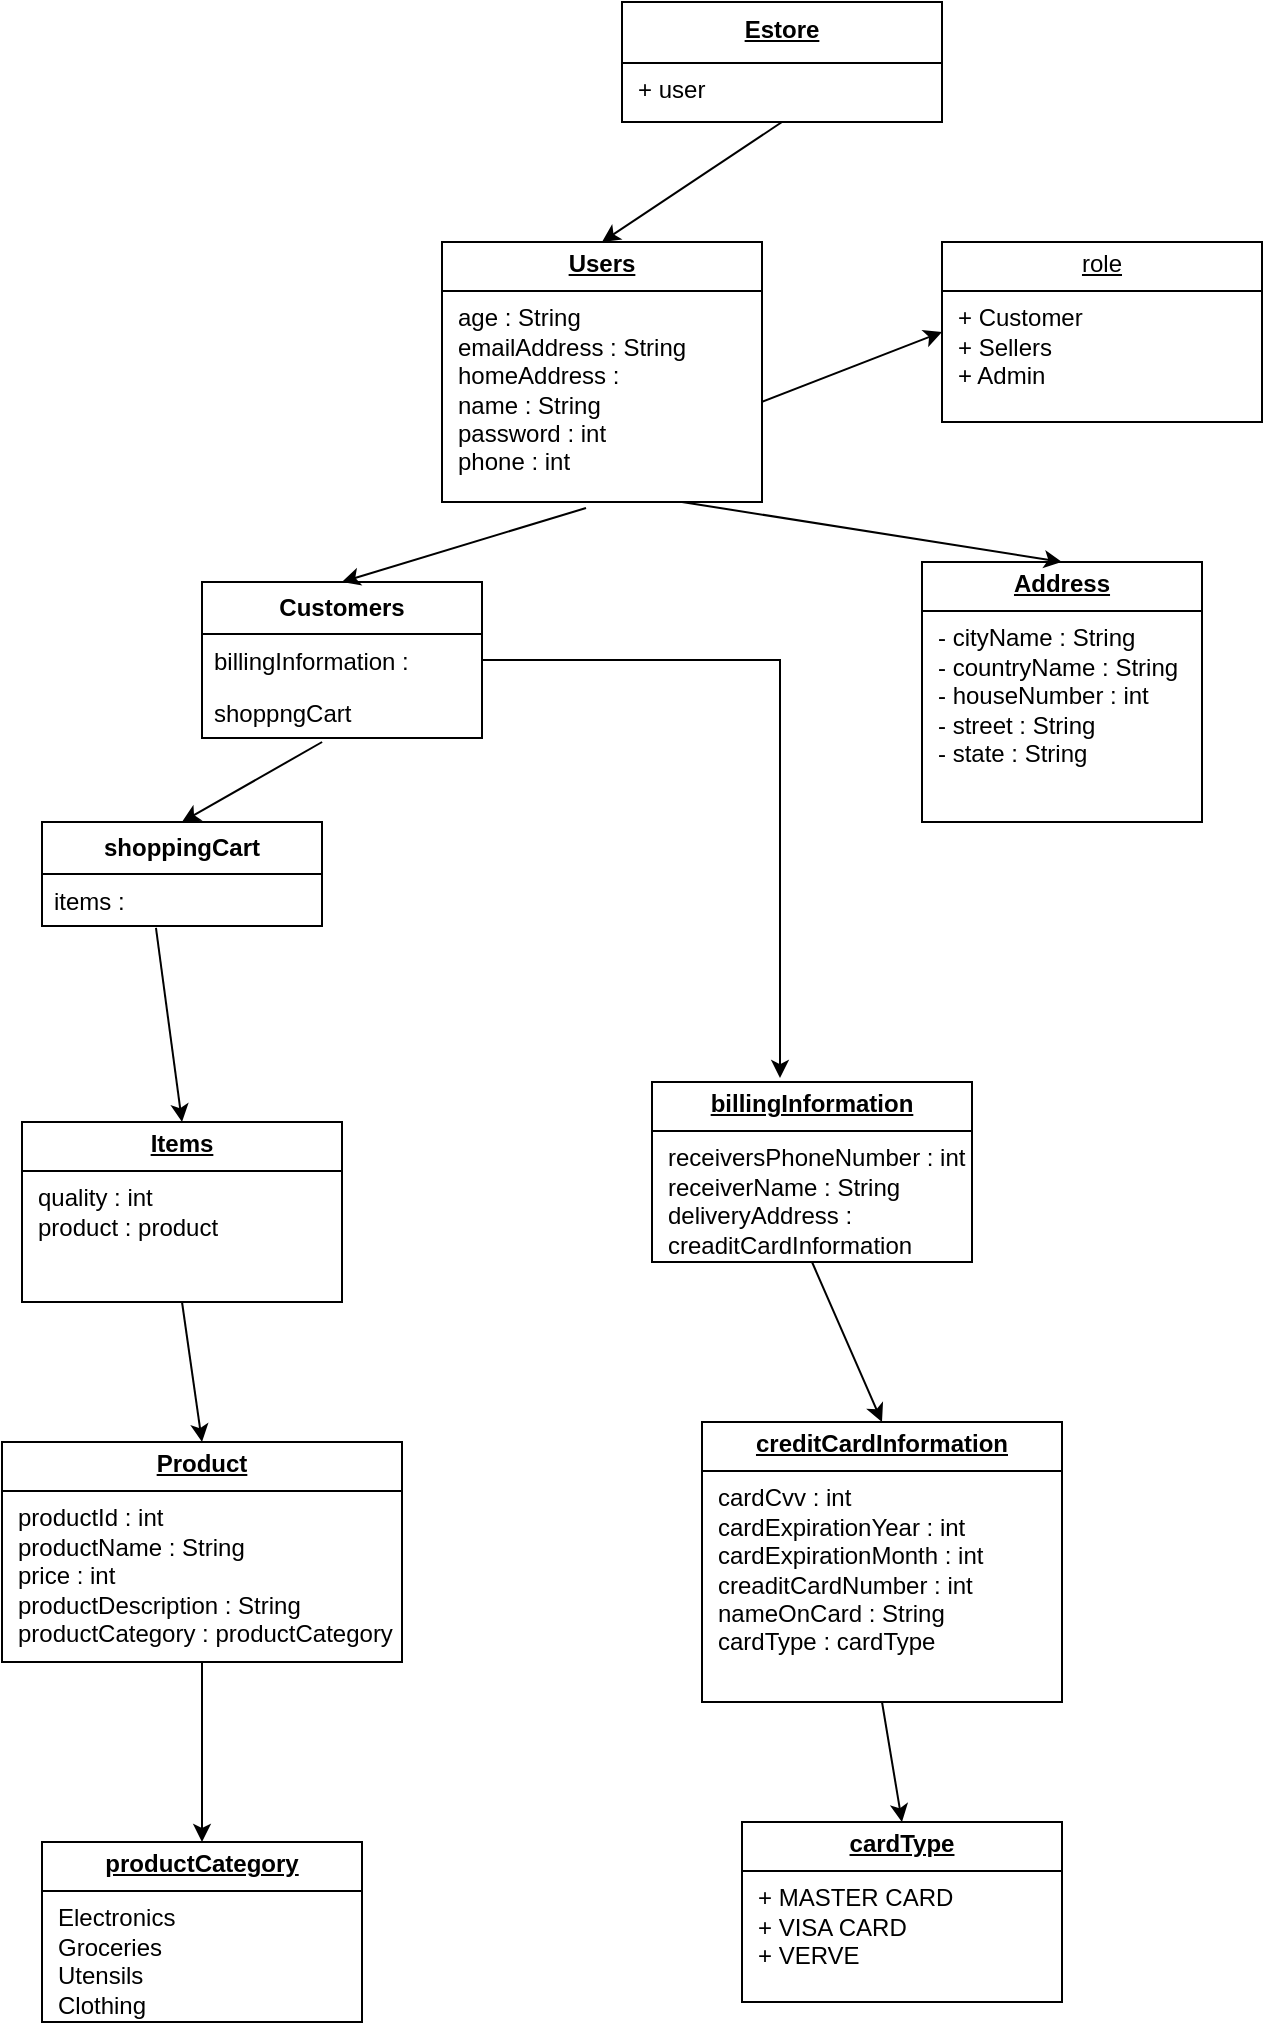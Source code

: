 <mxfile version="27.0.9">
  <diagram name="Page-1" id="X6fpnIdgfL341lVE3vEU">
    <mxGraphModel dx="545" dy="331" grid="1" gridSize="10" guides="1" tooltips="1" connect="1" arrows="1" fold="1" page="1" pageScale="1" pageWidth="850" pageHeight="1100" math="0" shadow="0">
      <root>
        <mxCell id="0" />
        <mxCell id="1" parent="0" />
        <mxCell id="I-Vm67rDGlm1hhCqbeEx-8" value="&lt;p style=&quot;margin:0px;margin-top:4px;text-align:center;text-decoration:underline;&quot;&gt;&lt;b style=&quot;line-height: 170%;&quot;&gt;Estore&lt;/b&gt;&lt;/p&gt;&lt;hr size=&quot;1&quot; style=&quot;border-style:solid;&quot;&gt;&lt;p style=&quot;margin:0px;margin-left:8px;&quot;&gt;+ user&lt;br&gt;&lt;/p&gt;" style="verticalAlign=top;align=left;overflow=fill;html=1;whiteSpace=wrap;" parent="1" vertex="1">
          <mxGeometry x="330" y="40" width="160" height="60" as="geometry" />
        </mxCell>
        <mxCell id="I-Vm67rDGlm1hhCqbeEx-10" value="&lt;p style=&quot;margin:0px;margin-top:4px;text-align:center;text-decoration:underline;&quot;&gt;role&lt;/p&gt;&lt;hr size=&quot;1&quot; style=&quot;border-style:solid;&quot;&gt;&lt;p style=&quot;margin:0px;margin-left:8px;&quot;&gt;+ Customer&lt;/p&gt;&lt;p style=&quot;margin:0px;margin-left:8px;&quot;&gt;+ Sellers&lt;/p&gt;&lt;p style=&quot;margin:0px;margin-left:8px;&quot;&gt;+ Admin&lt;/p&gt;" style="verticalAlign=top;align=left;overflow=fill;html=1;whiteSpace=wrap;" parent="1" vertex="1">
          <mxGeometry x="490" y="160" width="160" height="90" as="geometry" />
        </mxCell>
        <mxCell id="I-Vm67rDGlm1hhCqbeEx-13" value="&lt;p style=&quot;margin:0px;margin-top:4px;text-align:center;text-decoration:underline;&quot;&gt;&lt;b&gt;Users&lt;/b&gt;&lt;/p&gt;&lt;hr size=&quot;1&quot; style=&quot;border-style:solid;&quot;&gt;&lt;p style=&quot;margin:0px;margin-left:8px;&quot;&gt;age : String&lt;br&gt;emailAddress : String&lt;br&gt;&lt;/p&gt;&lt;p style=&quot;margin:0px;margin-left:8px;&quot;&gt;homeAddress :&amp;nbsp;&lt;/p&gt;&lt;p style=&quot;margin:0px;margin-left:8px;&quot;&gt;name : String&lt;/p&gt;&lt;p style=&quot;margin:0px;margin-left:8px;&quot;&gt;password : int&lt;/p&gt;&lt;p style=&quot;margin:0px;margin-left:8px;&quot;&gt;phone : int&lt;/p&gt;&lt;p style=&quot;margin:0px;margin-left:8px;&quot;&gt;&lt;br&gt;&lt;/p&gt;" style="verticalAlign=top;align=left;overflow=fill;html=1;whiteSpace=wrap;" parent="1" vertex="1">
          <mxGeometry x="240" y="160" width="160" height="130" as="geometry" />
        </mxCell>
        <mxCell id="I-Vm67rDGlm1hhCqbeEx-14" value="&lt;b&gt;shoppingCart&lt;/b&gt;" style="swimlane;fontStyle=0;childLayout=stackLayout;horizontal=1;startSize=26;fillColor=none;horizontalStack=0;resizeParent=1;resizeParentMax=0;resizeLast=0;collapsible=1;marginBottom=0;whiteSpace=wrap;html=1;" parent="1" vertex="1">
          <mxGeometry x="40" y="450" width="140" height="52" as="geometry">
            <mxRectangle x="40" y="450" width="120" height="30" as="alternateBounds" />
          </mxGeometry>
        </mxCell>
        <mxCell id="I-Vm67rDGlm1hhCqbeEx-15" value="items :&amp;nbsp;" style="text;strokeColor=none;fillColor=none;align=left;verticalAlign=top;spacingLeft=4;spacingRight=4;overflow=hidden;rotatable=0;points=[[0,0.5],[1,0.5]];portConstraint=eastwest;whiteSpace=wrap;html=1;" parent="I-Vm67rDGlm1hhCqbeEx-14" vertex="1">
          <mxGeometry y="26" width="140" height="26" as="geometry" />
        </mxCell>
        <mxCell id="I-Vm67rDGlm1hhCqbeEx-20" value="&lt;b&gt;Customers&lt;/b&gt;" style="swimlane;fontStyle=0;childLayout=stackLayout;horizontal=1;startSize=26;fillColor=none;horizontalStack=0;resizeParent=1;resizeParentMax=0;resizeLast=0;collapsible=1;marginBottom=0;whiteSpace=wrap;html=1;" parent="1" vertex="1">
          <mxGeometry x="120" y="330" width="140" height="78" as="geometry">
            <mxRectangle x="120" y="330" width="100" height="30" as="alternateBounds" />
          </mxGeometry>
        </mxCell>
        <mxCell id="I-Vm67rDGlm1hhCqbeEx-21" value="billingInformation :&amp;nbsp;" style="text;strokeColor=none;fillColor=none;align=left;verticalAlign=top;spacingLeft=4;spacingRight=4;overflow=hidden;rotatable=0;points=[[0,0.5],[1,0.5]];portConstraint=eastwest;whiteSpace=wrap;html=1;" parent="I-Vm67rDGlm1hhCqbeEx-20" vertex="1">
          <mxGeometry y="26" width="140" height="26" as="geometry" />
        </mxCell>
        <mxCell id="I-Vm67rDGlm1hhCqbeEx-22" value="shoppngCart" style="text;strokeColor=none;fillColor=none;align=left;verticalAlign=top;spacingLeft=4;spacingRight=4;overflow=hidden;rotatable=0;points=[[0,0.5],[1,0.5]];portConstraint=eastwest;whiteSpace=wrap;html=1;" parent="I-Vm67rDGlm1hhCqbeEx-20" vertex="1">
          <mxGeometry y="52" width="140" height="26" as="geometry" />
        </mxCell>
        <mxCell id="I-Vm67rDGlm1hhCqbeEx-24" value="&lt;p style=&quot;margin:0px;margin-top:4px;text-align:center;text-decoration:underline;&quot;&gt;&lt;b&gt;Items&lt;/b&gt;&lt;/p&gt;&lt;hr size=&quot;1&quot; style=&quot;border-style:solid;&quot;&gt;&lt;p style=&quot;margin:0px;margin-left:8px;&quot;&gt;quality : int&lt;br&gt;product : product&lt;br&gt;&lt;/p&gt;" style="verticalAlign=top;align=left;overflow=fill;html=1;whiteSpace=wrap;" parent="1" vertex="1">
          <mxGeometry x="30" y="600" width="160" height="90" as="geometry" />
        </mxCell>
        <mxCell id="I-Vm67rDGlm1hhCqbeEx-25" value="&lt;p style=&quot;margin:0px;margin-top:4px;text-align:center;text-decoration:underline;&quot;&gt;&lt;b&gt;Product&lt;/b&gt;&lt;/p&gt;&lt;hr size=&quot;1&quot; style=&quot;border-style:solid;&quot;&gt;&lt;p style=&quot;margin:0px;margin-left:8px;&quot;&gt;productId : int&lt;/p&gt;&lt;p style=&quot;margin:0px;margin-left:8px;&quot;&gt;productName : String&lt;br&gt;price : int&lt;/p&gt;&lt;p style=&quot;margin:0px;margin-left:8px;&quot;&gt;productDescription : String&lt;/p&gt;&lt;p style=&quot;margin:0px;margin-left:8px;&quot;&gt;productCategory :&amp;nbsp;&lt;span style=&quot;background-color: transparent; color: light-dark(rgb(0, 0, 0), rgb(255, 255, 255));&quot;&gt;productCategory&lt;/span&gt;&lt;span style=&quot;background-color: transparent; color: light-dark(rgb(0, 0, 0), rgb(255, 255, 255));&quot;&gt;&amp;nbsp;&lt;/span&gt;&lt;/p&gt;&lt;p style=&quot;margin:0px;margin-left:8px;&quot;&gt;&lt;br&gt;&lt;/p&gt;" style="verticalAlign=top;align=left;overflow=fill;html=1;whiteSpace=wrap;" parent="1" vertex="1">
          <mxGeometry x="20" y="760" width="200" height="110" as="geometry" />
        </mxCell>
        <mxCell id="I-Vm67rDGlm1hhCqbeEx-26" value="&lt;p style=&quot;margin:0px;margin-top:4px;text-align:center;text-decoration:underline;&quot;&gt;&lt;b&gt;productCategory&lt;/b&gt;&lt;/p&gt;&lt;hr size=&quot;1&quot; style=&quot;border-style:solid;&quot;&gt;&lt;p style=&quot;margin:0px;margin-left:8px;&quot;&gt;Electronics&lt;/p&gt;&lt;p style=&quot;margin:0px;margin-left:8px;&quot;&gt;Groceries&lt;br&gt;&lt;/p&gt;&lt;p style=&quot;margin:0px;margin-left:8px;&quot;&gt;Utensils&lt;/p&gt;&lt;p style=&quot;margin:0px;margin-left:8px;&quot;&gt;Clothing&lt;/p&gt;" style="verticalAlign=top;align=left;overflow=fill;html=1;whiteSpace=wrap;" parent="1" vertex="1">
          <mxGeometry x="40" y="960" width="160" height="90" as="geometry" />
        </mxCell>
        <mxCell id="I-Vm67rDGlm1hhCqbeEx-27" value="&lt;p style=&quot;margin:0px;margin-top:4px;text-align:center;text-decoration:underline;&quot;&gt;&lt;b&gt;billingInformation&lt;/b&gt;&lt;/p&gt;&lt;hr size=&quot;1&quot; style=&quot;border-style:solid;&quot;&gt;&lt;p style=&quot;margin:0px;margin-left:8px;&quot;&gt;receiversPhoneNumber : int&lt;br&gt;receiverName : String&lt;br&gt;deliveryAddress :&lt;/p&gt;&lt;p style=&quot;margin:0px;margin-left:8px;&quot;&gt;creaditCardInformation&lt;/p&gt;" style="verticalAlign=top;align=left;overflow=fill;html=1;whiteSpace=wrap;" parent="1" vertex="1">
          <mxGeometry x="345" y="580" width="160" height="90" as="geometry" />
        </mxCell>
        <mxCell id="I-Vm67rDGlm1hhCqbeEx-28" value="&lt;p style=&quot;margin:0px;margin-top:4px;text-align:center;text-decoration:underline;&quot;&gt;&lt;b&gt;creditCardInformation&lt;/b&gt;&lt;/p&gt;&lt;hr size=&quot;1&quot; style=&quot;border-style:solid;&quot;&gt;&lt;p style=&quot;margin:0px;margin-left:8px;&quot;&gt;cardCvv : int&lt;/p&gt;&lt;p style=&quot;margin:0px;margin-left:8px;&quot;&gt;cardExpirationYear : int&lt;br&gt;cardExpirationMonth : int&lt;br&gt;creaditCardNumber : int&lt;/p&gt;&lt;p style=&quot;margin:0px;margin-left:8px;&quot;&gt;nameOnCard : String&lt;/p&gt;&lt;p style=&quot;margin:0px;margin-left:8px;&quot;&gt;cardType : cardType&lt;/p&gt;" style="verticalAlign=top;align=left;overflow=fill;html=1;whiteSpace=wrap;" parent="1" vertex="1">
          <mxGeometry x="370" y="750" width="180" height="140" as="geometry" />
        </mxCell>
        <mxCell id="I-Vm67rDGlm1hhCqbeEx-33" value="&lt;p style=&quot;margin:0px;margin-top:4px;text-align:center;text-decoration:underline;&quot;&gt;&lt;b&gt;cardType&lt;/b&gt;&lt;/p&gt;&lt;hr size=&quot;1&quot; style=&quot;border-style:solid;&quot;&gt;&lt;p style=&quot;margin:0px;margin-left:8px;&quot;&gt;+ MASTER CARD&lt;br&gt;+ VISA CARD&lt;br&gt;+ VERVE&lt;/p&gt;&lt;p style=&quot;margin:0px;margin-left:8px;&quot;&gt;&lt;br&gt;&lt;/p&gt;" style="verticalAlign=top;align=left;overflow=fill;html=1;whiteSpace=wrap;" parent="1" vertex="1">
          <mxGeometry x="390" y="950" width="160" height="90" as="geometry" />
        </mxCell>
        <mxCell id="I-Vm67rDGlm1hhCqbeEx-38" value="&lt;p style=&quot;margin:0px;margin-top:4px;text-align:center;text-decoration:underline;&quot;&gt;&lt;b&gt;Address&lt;/b&gt;&lt;/p&gt;&lt;hr size=&quot;1&quot; style=&quot;border-style:solid;&quot;&gt;&lt;p style=&quot;margin:0px;margin-left:8px;&quot;&gt;- cityName : String&lt;br&gt;- countryName : String&lt;br&gt;- houseNumber : int&lt;/p&gt;&lt;p style=&quot;margin:0px;margin-left:8px;&quot;&gt;- street : String&lt;/p&gt;&lt;p style=&quot;margin:0px;margin-left:8px;&quot;&gt;- state : String&lt;/p&gt;" style="verticalAlign=top;align=left;overflow=fill;html=1;whiteSpace=wrap;" parent="1" vertex="1">
          <mxGeometry x="480" y="320" width="140" height="130" as="geometry" />
        </mxCell>
        <mxCell id="I-Vm67rDGlm1hhCqbeEx-42" value="" style="endArrow=classic;html=1;rounded=0;exitX=0.5;exitY=1;exitDx=0;exitDy=0;entryX=0.5;entryY=0;entryDx=0;entryDy=0;" parent="1" source="I-Vm67rDGlm1hhCqbeEx-8" target="I-Vm67rDGlm1hhCqbeEx-13" edge="1">
          <mxGeometry width="50" height="50" relative="1" as="geometry">
            <mxPoint x="440" y="320" as="sourcePoint" />
            <mxPoint x="490" y="270" as="targetPoint" />
          </mxGeometry>
        </mxCell>
        <mxCell id="I-Vm67rDGlm1hhCqbeEx-43" value="" style="endArrow=classic;html=1;rounded=0;entryX=0;entryY=0.5;entryDx=0;entryDy=0;exitX=1;exitY=0.615;exitDx=0;exitDy=0;exitPerimeter=0;" parent="1" source="I-Vm67rDGlm1hhCqbeEx-13" target="I-Vm67rDGlm1hhCqbeEx-10" edge="1">
          <mxGeometry width="50" height="50" relative="1" as="geometry">
            <mxPoint x="400" y="310" as="sourcePoint" />
            <mxPoint x="450" y="260" as="targetPoint" />
          </mxGeometry>
        </mxCell>
        <mxCell id="I-Vm67rDGlm1hhCqbeEx-44" value="" style="endArrow=classic;html=1;rounded=0;entryX=0.5;entryY=0;entryDx=0;entryDy=0;exitX=0.75;exitY=1;exitDx=0;exitDy=0;" parent="1" source="I-Vm67rDGlm1hhCqbeEx-13" target="I-Vm67rDGlm1hhCqbeEx-38" edge="1">
          <mxGeometry width="50" height="50" relative="1" as="geometry">
            <mxPoint x="300" y="330" as="sourcePoint" />
            <mxPoint x="350" y="280" as="targetPoint" />
          </mxGeometry>
        </mxCell>
        <mxCell id="I-Vm67rDGlm1hhCqbeEx-45" value="" style="endArrow=classic;html=1;rounded=0;exitX=0.45;exitY=1.023;exitDx=0;exitDy=0;exitPerimeter=0;entryX=0.5;entryY=0;entryDx=0;entryDy=0;" parent="1" source="I-Vm67rDGlm1hhCqbeEx-13" target="I-Vm67rDGlm1hhCqbeEx-20" edge="1">
          <mxGeometry width="50" height="50" relative="1" as="geometry">
            <mxPoint x="300" y="330" as="sourcePoint" />
            <mxPoint x="350" y="280" as="targetPoint" />
          </mxGeometry>
        </mxCell>
        <mxCell id="I-Vm67rDGlm1hhCqbeEx-47" style="edgeStyle=orthogonalEdgeStyle;rounded=0;orthogonalLoop=1;jettySize=auto;html=1;exitX=1;exitY=0.5;exitDx=0;exitDy=0;entryX=0.4;entryY=-0.022;entryDx=0;entryDy=0;entryPerimeter=0;" parent="1" source="I-Vm67rDGlm1hhCqbeEx-21" target="I-Vm67rDGlm1hhCqbeEx-27" edge="1">
          <mxGeometry relative="1" as="geometry" />
        </mxCell>
        <mxCell id="I-Vm67rDGlm1hhCqbeEx-48" value="" style="endArrow=classic;html=1;rounded=0;exitX=0.429;exitY=1.077;exitDx=0;exitDy=0;exitPerimeter=0;entryX=0.5;entryY=0;entryDx=0;entryDy=0;" parent="1" source="I-Vm67rDGlm1hhCqbeEx-22" target="I-Vm67rDGlm1hhCqbeEx-14" edge="1">
          <mxGeometry width="50" height="50" relative="1" as="geometry">
            <mxPoint x="300" y="430" as="sourcePoint" />
            <mxPoint x="350" y="380" as="targetPoint" />
          </mxGeometry>
        </mxCell>
        <mxCell id="I-Vm67rDGlm1hhCqbeEx-49" value="" style="endArrow=classic;html=1;rounded=0;exitX=0.407;exitY=1.038;exitDx=0;exitDy=0;exitPerimeter=0;entryX=0.5;entryY=0;entryDx=0;entryDy=0;" parent="1" source="I-Vm67rDGlm1hhCqbeEx-15" target="I-Vm67rDGlm1hhCqbeEx-24" edge="1">
          <mxGeometry width="50" height="50" relative="1" as="geometry">
            <mxPoint x="300" y="580" as="sourcePoint" />
            <mxPoint x="350" y="530" as="targetPoint" />
          </mxGeometry>
        </mxCell>
        <mxCell id="I-Vm67rDGlm1hhCqbeEx-50" value="" style="endArrow=classic;html=1;rounded=0;entryX=0.5;entryY=0;entryDx=0;entryDy=0;exitX=0.5;exitY=1;exitDx=0;exitDy=0;" parent="1" source="I-Vm67rDGlm1hhCqbeEx-24" target="I-Vm67rDGlm1hhCqbeEx-25" edge="1">
          <mxGeometry width="50" height="50" relative="1" as="geometry">
            <mxPoint x="300" y="700" as="sourcePoint" />
            <mxPoint x="350" y="650" as="targetPoint" />
          </mxGeometry>
        </mxCell>
        <mxCell id="I-Vm67rDGlm1hhCqbeEx-51" value="" style="endArrow=classic;html=1;rounded=0;entryX=0.5;entryY=0;entryDx=0;entryDy=0;exitX=0.5;exitY=1;exitDx=0;exitDy=0;" parent="1" source="I-Vm67rDGlm1hhCqbeEx-25" target="I-Vm67rDGlm1hhCqbeEx-26" edge="1">
          <mxGeometry width="50" height="50" relative="1" as="geometry">
            <mxPoint x="310" y="840" as="sourcePoint" />
            <mxPoint x="220" y="920" as="targetPoint" />
          </mxGeometry>
        </mxCell>
        <mxCell id="I-Vm67rDGlm1hhCqbeEx-52" value="" style="endArrow=classic;html=1;rounded=0;entryX=0.5;entryY=0;entryDx=0;entryDy=0;exitX=0.5;exitY=1;exitDx=0;exitDy=0;" parent="1" source="I-Vm67rDGlm1hhCqbeEx-27" target="I-Vm67rDGlm1hhCqbeEx-28" edge="1">
          <mxGeometry width="50" height="50" relative="1" as="geometry">
            <mxPoint x="410" y="690" as="sourcePoint" />
            <mxPoint x="360" y="640" as="targetPoint" />
          </mxGeometry>
        </mxCell>
        <mxCell id="I-Vm67rDGlm1hhCqbeEx-53" value="" style="endArrow=classic;html=1;rounded=0;exitX=0.5;exitY=1;exitDx=0;exitDy=0;entryX=0.5;entryY=0;entryDx=0;entryDy=0;" parent="1" source="I-Vm67rDGlm1hhCqbeEx-28" target="I-Vm67rDGlm1hhCqbeEx-33" edge="1">
          <mxGeometry width="50" height="50" relative="1" as="geometry">
            <mxPoint x="310" y="980" as="sourcePoint" />
            <mxPoint x="360" y="930" as="targetPoint" />
          </mxGeometry>
        </mxCell>
      </root>
    </mxGraphModel>
  </diagram>
</mxfile>
